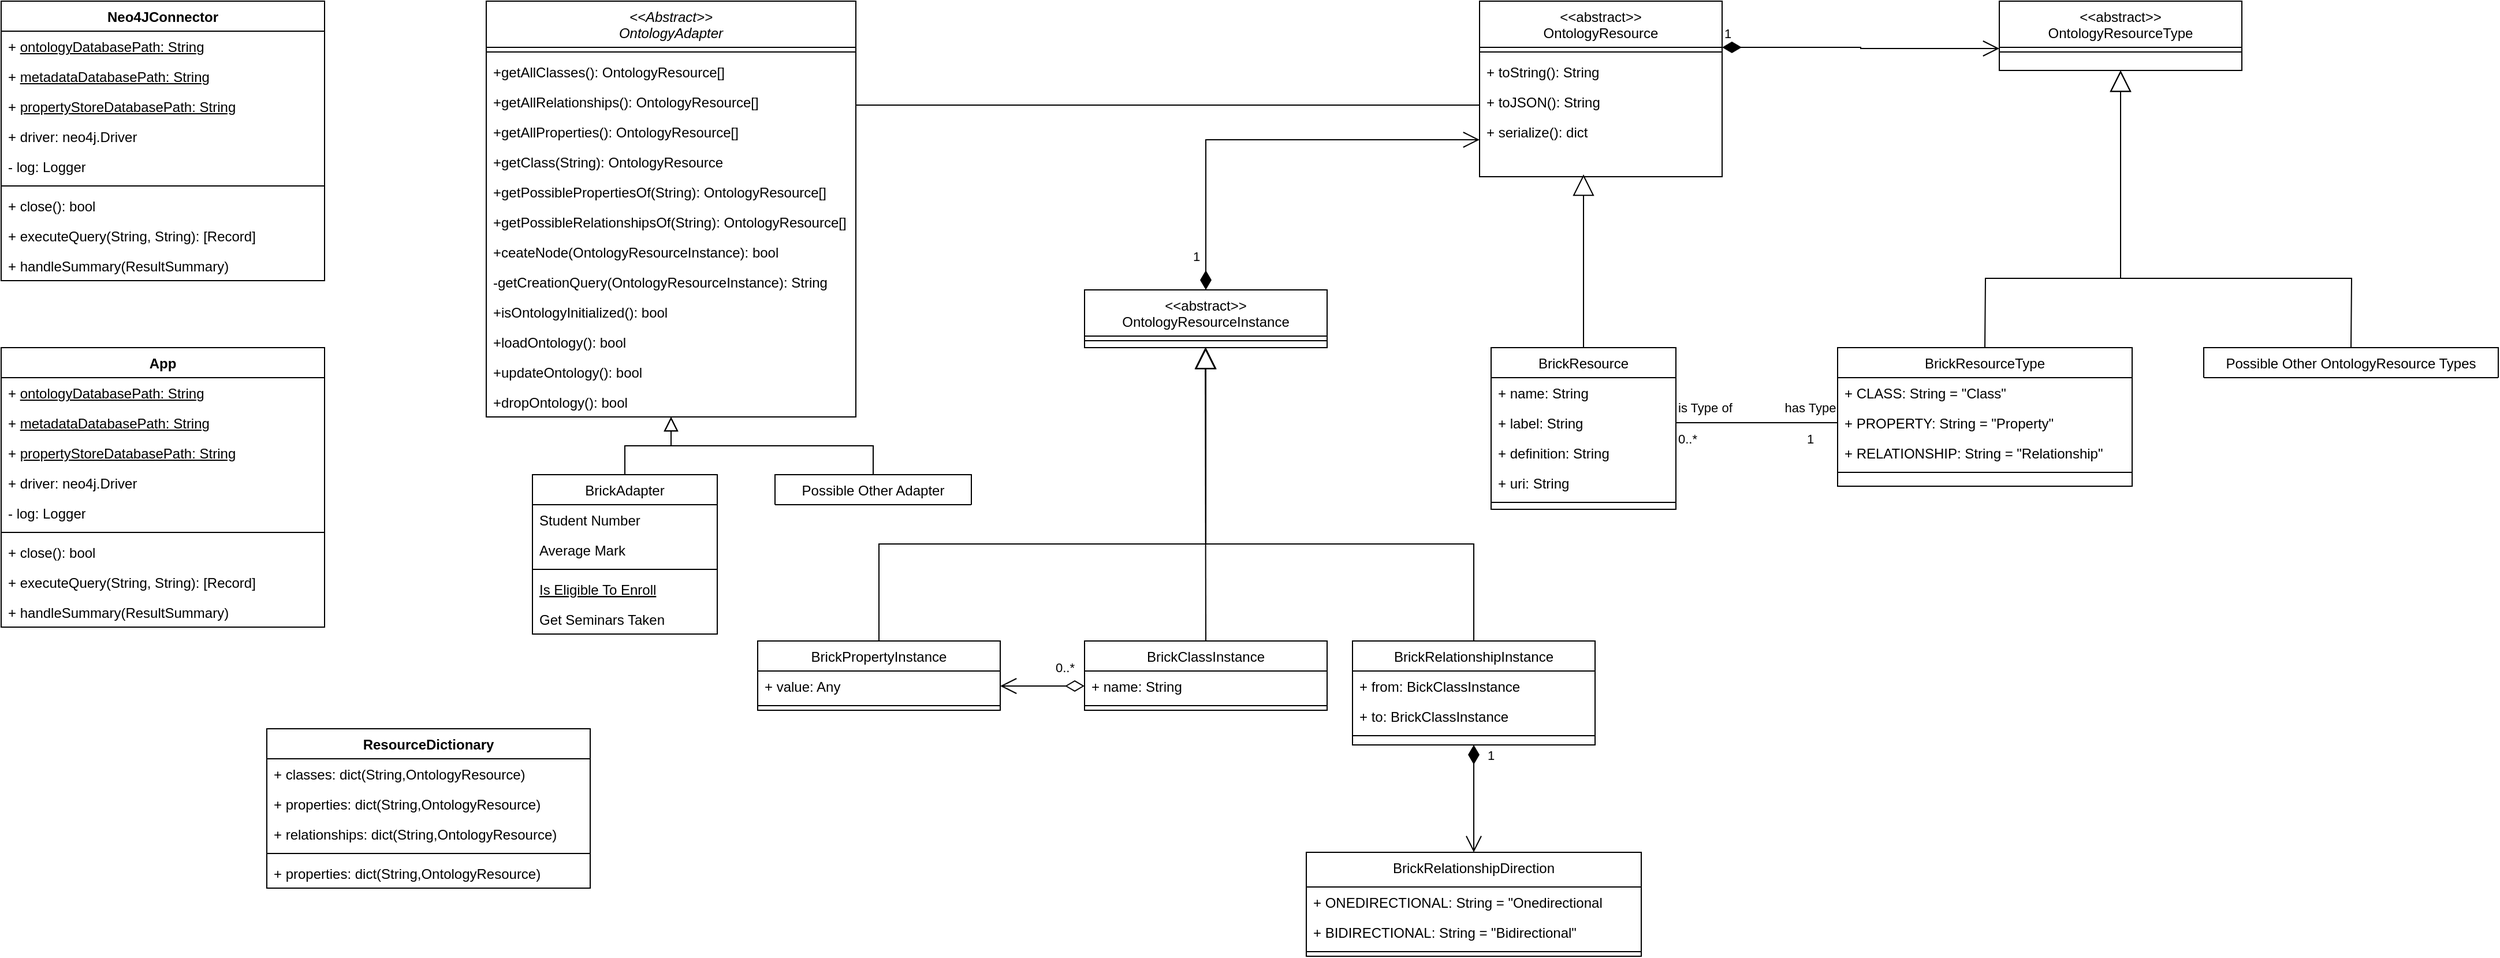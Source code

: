 <mxfile version="22.1.2" type="device">
  <diagram id="C5RBs43oDa-KdzZeNtuy" name="Page-1">
    <mxGraphModel dx="1925" dy="988" grid="1" gridSize="10" guides="1" tooltips="1" connect="1" arrows="1" fold="1" page="1" pageScale="1" pageWidth="827" pageHeight="1169" math="0" shadow="0">
      <root>
        <mxCell id="WIyWlLk6GJQsqaUBKTNV-0" />
        <mxCell id="WIyWlLk6GJQsqaUBKTNV-1" parent="WIyWlLk6GJQsqaUBKTNV-0" />
        <mxCell id="zkfFHV4jXpPFQw0GAbJ--0" value="&lt;&lt;Abstract&gt;&gt;&#xa;OntologyAdapter" style="swimlane;fontStyle=2;align=center;verticalAlign=top;childLayout=stackLayout;horizontal=1;startSize=40;horizontalStack=0;resizeParent=1;resizeLast=0;collapsible=1;marginBottom=0;rounded=0;shadow=0;strokeWidth=1;" parent="WIyWlLk6GJQsqaUBKTNV-1" vertex="1">
          <mxGeometry x="60" y="120" width="320" height="360" as="geometry">
            <mxRectangle x="230" y="140" width="160" height="26" as="alternateBounds" />
          </mxGeometry>
        </mxCell>
        <mxCell id="zkfFHV4jXpPFQw0GAbJ--4" value="" style="line;html=1;strokeWidth=1;align=left;verticalAlign=middle;spacingTop=-1;spacingLeft=3;spacingRight=3;rotatable=0;labelPosition=right;points=[];portConstraint=eastwest;" parent="zkfFHV4jXpPFQw0GAbJ--0" vertex="1">
          <mxGeometry y="40" width="320" height="8" as="geometry" />
        </mxCell>
        <mxCell id="zkfFHV4jXpPFQw0GAbJ--5" value="+getAllClasses(): OntologyResource[]" style="text;align=left;verticalAlign=top;spacingLeft=4;spacingRight=4;overflow=hidden;rotatable=0;points=[[0,0.5],[1,0.5]];portConstraint=eastwest;" parent="zkfFHV4jXpPFQw0GAbJ--0" vertex="1">
          <mxGeometry y="48" width="320" height="26" as="geometry" />
        </mxCell>
        <mxCell id="eUHdqG3hWfpQikXxPPkk-0" value="+getAllRelationships(): OntologyResource[]" style="text;align=left;verticalAlign=top;spacingLeft=4;spacingRight=4;overflow=hidden;rotatable=0;points=[[0,0.5],[1,0.5]];portConstraint=eastwest;" parent="zkfFHV4jXpPFQw0GAbJ--0" vertex="1">
          <mxGeometry y="74" width="320" height="26" as="geometry" />
        </mxCell>
        <mxCell id="eUHdqG3hWfpQikXxPPkk-10" value="+getAllProperties(): OntologyResource[]" style="text;align=left;verticalAlign=top;spacingLeft=4;spacingRight=4;overflow=hidden;rotatable=0;points=[[0,0.5],[1,0.5]];portConstraint=eastwest;" parent="zkfFHV4jXpPFQw0GAbJ--0" vertex="1">
          <mxGeometry y="100" width="320" height="26" as="geometry" />
        </mxCell>
        <mxCell id="eUHdqG3hWfpQikXxPPkk-9" value="+getClass(String): OntologyResource" style="text;align=left;verticalAlign=top;spacingLeft=4;spacingRight=4;overflow=hidden;rotatable=0;points=[[0,0.5],[1,0.5]];portConstraint=eastwest;" parent="zkfFHV4jXpPFQw0GAbJ--0" vertex="1">
          <mxGeometry y="126" width="320" height="26" as="geometry" />
        </mxCell>
        <mxCell id="eUHdqG3hWfpQikXxPPkk-8" value="+getPossiblePropertiesOf(String): OntologyResource[]" style="text;align=left;verticalAlign=top;spacingLeft=4;spacingRight=4;overflow=hidden;rotatable=0;points=[[0,0.5],[1,0.5]];portConstraint=eastwest;" parent="zkfFHV4jXpPFQw0GAbJ--0" vertex="1">
          <mxGeometry y="152" width="320" height="26" as="geometry" />
        </mxCell>
        <mxCell id="eUHdqG3hWfpQikXxPPkk-7" value="+getPossibleRelationshipsOf(String): OntologyResource[]" style="text;align=left;verticalAlign=top;spacingLeft=4;spacingRight=4;overflow=hidden;rotatable=0;points=[[0,0.5],[1,0.5]];portConstraint=eastwest;" parent="zkfFHV4jXpPFQw0GAbJ--0" vertex="1">
          <mxGeometry y="178" width="320" height="26" as="geometry" />
        </mxCell>
        <mxCell id="eUHdqG3hWfpQikXxPPkk-6" value="+ceateNode(OntologyResourceInstance): bool" style="text;align=left;verticalAlign=top;spacingLeft=4;spacingRight=4;overflow=hidden;rotatable=0;points=[[0,0.5],[1,0.5]];portConstraint=eastwest;" parent="zkfFHV4jXpPFQw0GAbJ--0" vertex="1">
          <mxGeometry y="204" width="320" height="26" as="geometry" />
        </mxCell>
        <mxCell id="6yp3RqE8Mh1OXtLgrG4F-37" value="-getCreationQuery(OntologyResourceInstance): String" style="text;align=left;verticalAlign=top;spacingLeft=4;spacingRight=4;overflow=hidden;rotatable=0;points=[[0,0.5],[1,0.5]];portConstraint=eastwest;" parent="zkfFHV4jXpPFQw0GAbJ--0" vertex="1">
          <mxGeometry y="230" width="320" height="26" as="geometry" />
        </mxCell>
        <mxCell id="eUHdqG3hWfpQikXxPPkk-14" value="+isOntologyInitialized(): bool" style="text;align=left;verticalAlign=top;spacingLeft=4;spacingRight=4;overflow=hidden;rotatable=0;points=[[0,0.5],[1,0.5]];portConstraint=eastwest;" parent="zkfFHV4jXpPFQw0GAbJ--0" vertex="1">
          <mxGeometry y="256" width="320" height="26" as="geometry" />
        </mxCell>
        <mxCell id="eUHdqG3hWfpQikXxPPkk-13" value="+loadOntology(): bool" style="text;align=left;verticalAlign=top;spacingLeft=4;spacingRight=4;overflow=hidden;rotatable=0;points=[[0,0.5],[1,0.5]];portConstraint=eastwest;" parent="zkfFHV4jXpPFQw0GAbJ--0" vertex="1">
          <mxGeometry y="282" width="320" height="26" as="geometry" />
        </mxCell>
        <mxCell id="eUHdqG3hWfpQikXxPPkk-12" value="+updateOntology(): bool" style="text;align=left;verticalAlign=top;spacingLeft=4;spacingRight=4;overflow=hidden;rotatable=0;points=[[0,0.5],[1,0.5]];portConstraint=eastwest;" parent="zkfFHV4jXpPFQw0GAbJ--0" vertex="1">
          <mxGeometry y="308" width="320" height="26" as="geometry" />
        </mxCell>
        <mxCell id="eUHdqG3hWfpQikXxPPkk-11" value="+dropOntology(): bool" style="text;align=left;verticalAlign=top;spacingLeft=4;spacingRight=4;overflow=hidden;rotatable=0;points=[[0,0.5],[1,0.5]];portConstraint=eastwest;" parent="zkfFHV4jXpPFQw0GAbJ--0" vertex="1">
          <mxGeometry y="334" width="320" height="26" as="geometry" />
        </mxCell>
        <mxCell id="zkfFHV4jXpPFQw0GAbJ--6" value="BrickAdapter" style="swimlane;fontStyle=0;align=center;verticalAlign=top;childLayout=stackLayout;horizontal=1;startSize=26;horizontalStack=0;resizeParent=1;resizeLast=0;collapsible=1;marginBottom=0;rounded=0;shadow=0;strokeWidth=1;" parent="WIyWlLk6GJQsqaUBKTNV-1" vertex="1">
          <mxGeometry x="100" y="530" width="160" height="138" as="geometry">
            <mxRectangle x="130" y="380" width="160" height="26" as="alternateBounds" />
          </mxGeometry>
        </mxCell>
        <mxCell id="zkfFHV4jXpPFQw0GAbJ--7" value="Student Number" style="text;align=left;verticalAlign=top;spacingLeft=4;spacingRight=4;overflow=hidden;rotatable=0;points=[[0,0.5],[1,0.5]];portConstraint=eastwest;" parent="zkfFHV4jXpPFQw0GAbJ--6" vertex="1">
          <mxGeometry y="26" width="160" height="26" as="geometry" />
        </mxCell>
        <mxCell id="zkfFHV4jXpPFQw0GAbJ--8" value="Average Mark" style="text;align=left;verticalAlign=top;spacingLeft=4;spacingRight=4;overflow=hidden;rotatable=0;points=[[0,0.5],[1,0.5]];portConstraint=eastwest;rounded=0;shadow=0;html=0;" parent="zkfFHV4jXpPFQw0GAbJ--6" vertex="1">
          <mxGeometry y="52" width="160" height="26" as="geometry" />
        </mxCell>
        <mxCell id="zkfFHV4jXpPFQw0GAbJ--9" value="" style="line;html=1;strokeWidth=1;align=left;verticalAlign=middle;spacingTop=-1;spacingLeft=3;spacingRight=3;rotatable=0;labelPosition=right;points=[];portConstraint=eastwest;" parent="zkfFHV4jXpPFQw0GAbJ--6" vertex="1">
          <mxGeometry y="78" width="160" height="8" as="geometry" />
        </mxCell>
        <mxCell id="zkfFHV4jXpPFQw0GAbJ--10" value="Is Eligible To Enroll" style="text;align=left;verticalAlign=top;spacingLeft=4;spacingRight=4;overflow=hidden;rotatable=0;points=[[0,0.5],[1,0.5]];portConstraint=eastwest;fontStyle=4" parent="zkfFHV4jXpPFQw0GAbJ--6" vertex="1">
          <mxGeometry y="86" width="160" height="26" as="geometry" />
        </mxCell>
        <mxCell id="zkfFHV4jXpPFQw0GAbJ--11" value="Get Seminars Taken" style="text;align=left;verticalAlign=top;spacingLeft=4;spacingRight=4;overflow=hidden;rotatable=0;points=[[0,0.5],[1,0.5]];portConstraint=eastwest;" parent="zkfFHV4jXpPFQw0GAbJ--6" vertex="1">
          <mxGeometry y="112" width="160" height="26" as="geometry" />
        </mxCell>
        <mxCell id="zkfFHV4jXpPFQw0GAbJ--12" value="" style="endArrow=block;endSize=10;endFill=0;shadow=0;strokeWidth=1;rounded=0;edgeStyle=elbowEdgeStyle;elbow=vertical;" parent="WIyWlLk6GJQsqaUBKTNV-1" source="zkfFHV4jXpPFQw0GAbJ--6" target="zkfFHV4jXpPFQw0GAbJ--0" edge="1">
          <mxGeometry width="160" relative="1" as="geometry">
            <mxPoint x="200" y="203" as="sourcePoint" />
            <mxPoint x="200" y="203" as="targetPoint" />
          </mxGeometry>
        </mxCell>
        <mxCell id="zkfFHV4jXpPFQw0GAbJ--13" value="Possible Other Adapter" style="swimlane;fontStyle=0;align=center;verticalAlign=top;childLayout=stackLayout;horizontal=1;startSize=26;horizontalStack=0;resizeParent=1;resizeLast=0;collapsible=1;marginBottom=0;rounded=0;shadow=0;strokeWidth=1;" parent="WIyWlLk6GJQsqaUBKTNV-1" vertex="1" collapsed="1">
          <mxGeometry x="310" y="530" width="170" height="26" as="geometry">
            <mxRectangle x="310" y="530" width="160" height="70" as="alternateBounds" />
          </mxGeometry>
        </mxCell>
        <mxCell id="zkfFHV4jXpPFQw0GAbJ--14" value="..." style="text;align=left;verticalAlign=top;spacingLeft=4;spacingRight=4;overflow=hidden;rotatable=0;points=[[0,0.5],[1,0.5]];portConstraint=eastwest;" parent="zkfFHV4jXpPFQw0GAbJ--13" vertex="1">
          <mxGeometry y="26" width="160" height="26" as="geometry" />
        </mxCell>
        <mxCell id="zkfFHV4jXpPFQw0GAbJ--15" value="" style="line;html=1;strokeWidth=1;align=left;verticalAlign=middle;spacingTop=-1;spacingLeft=3;spacingRight=3;rotatable=0;labelPosition=right;points=[];portConstraint=eastwest;" parent="zkfFHV4jXpPFQw0GAbJ--13" vertex="1">
          <mxGeometry y="52" width="160" height="8" as="geometry" />
        </mxCell>
        <mxCell id="zkfFHV4jXpPFQw0GAbJ--16" value="" style="endArrow=block;endSize=10;endFill=0;shadow=0;strokeWidth=1;rounded=0;edgeStyle=elbowEdgeStyle;elbow=vertical;" parent="WIyWlLk6GJQsqaUBKTNV-1" source="zkfFHV4jXpPFQw0GAbJ--13" target="zkfFHV4jXpPFQw0GAbJ--0" edge="1">
          <mxGeometry width="160" relative="1" as="geometry">
            <mxPoint x="210" y="373" as="sourcePoint" />
            <mxPoint x="310" y="271" as="targetPoint" />
          </mxGeometry>
        </mxCell>
        <mxCell id="zkfFHV4jXpPFQw0GAbJ--17" value="&lt;&lt;abstract&gt;&gt;&#xa;OntologyResource" style="swimlane;fontStyle=0;align=center;verticalAlign=top;childLayout=stackLayout;horizontal=1;startSize=40;horizontalStack=0;resizeParent=1;resizeLast=0;collapsible=1;marginBottom=0;rounded=0;shadow=0;strokeWidth=1;" parent="WIyWlLk6GJQsqaUBKTNV-1" vertex="1">
          <mxGeometry x="920" y="120" width="210" height="152" as="geometry">
            <mxRectangle x="550" y="140" width="160" height="26" as="alternateBounds" />
          </mxGeometry>
        </mxCell>
        <mxCell id="zkfFHV4jXpPFQw0GAbJ--23" value="" style="line;html=1;strokeWidth=1;align=left;verticalAlign=middle;spacingTop=-1;spacingLeft=3;spacingRight=3;rotatable=0;labelPosition=right;points=[];portConstraint=eastwest;" parent="zkfFHV4jXpPFQw0GAbJ--17" vertex="1">
          <mxGeometry y="40" width="210" height="8" as="geometry" />
        </mxCell>
        <mxCell id="zkfFHV4jXpPFQw0GAbJ--24" value="+ toString(): String" style="text;align=left;verticalAlign=top;spacingLeft=4;spacingRight=4;overflow=hidden;rotatable=0;points=[[0,0.5],[1,0.5]];portConstraint=eastwest;" parent="zkfFHV4jXpPFQw0GAbJ--17" vertex="1">
          <mxGeometry y="48" width="210" height="26" as="geometry" />
        </mxCell>
        <mxCell id="6yp3RqE8Mh1OXtLgrG4F-1" value="+ toJSON(): String" style="text;align=left;verticalAlign=top;spacingLeft=4;spacingRight=4;overflow=hidden;rotatable=0;points=[[0,0.5],[1,0.5]];portConstraint=eastwest;" parent="zkfFHV4jXpPFQw0GAbJ--17" vertex="1">
          <mxGeometry y="74" width="210" height="26" as="geometry" />
        </mxCell>
        <mxCell id="6yp3RqE8Mh1OXtLgrG4F-0" value="+ serialize(): dict" style="text;align=left;verticalAlign=top;spacingLeft=4;spacingRight=4;overflow=hidden;rotatable=0;points=[[0,0.5],[1,0.5]];portConstraint=eastwest;" parent="zkfFHV4jXpPFQw0GAbJ--17" vertex="1">
          <mxGeometry y="100" width="210" height="26" as="geometry" />
        </mxCell>
        <mxCell id="hAkxUh40yF-SoJuEGD2l-0" value="Neo4JConnector" style="swimlane;fontStyle=1;align=center;verticalAlign=top;childLayout=stackLayout;horizontal=1;startSize=26;horizontalStack=0;resizeParent=1;resizeParentMax=0;resizeLast=0;collapsible=1;marginBottom=0;whiteSpace=wrap;html=1;" parent="WIyWlLk6GJQsqaUBKTNV-1" vertex="1">
          <mxGeometry x="-360" y="120" width="280" height="242" as="geometry" />
        </mxCell>
        <mxCell id="hAkxUh40yF-SoJuEGD2l-5" value="+ &lt;u&gt;ontologyDatabasePath: String&lt;/u&gt;" style="text;strokeColor=none;fillColor=none;align=left;verticalAlign=top;spacingLeft=4;spacingRight=4;overflow=hidden;rotatable=0;points=[[0,0.5],[1,0.5]];portConstraint=eastwest;whiteSpace=wrap;html=1;" parent="hAkxUh40yF-SoJuEGD2l-0" vertex="1">
          <mxGeometry y="26" width="280" height="26" as="geometry" />
        </mxCell>
        <mxCell id="hAkxUh40yF-SoJuEGD2l-1" value="+ &lt;u&gt;metadataDatabasePath: String&lt;/u&gt;" style="text;strokeColor=none;fillColor=none;align=left;verticalAlign=top;spacingLeft=4;spacingRight=4;overflow=hidden;rotatable=0;points=[[0,0.5],[1,0.5]];portConstraint=eastwest;whiteSpace=wrap;html=1;" parent="hAkxUh40yF-SoJuEGD2l-0" vertex="1">
          <mxGeometry y="52" width="280" height="26" as="geometry" />
        </mxCell>
        <mxCell id="hAkxUh40yF-SoJuEGD2l-4" value="+&amp;nbsp;&lt;u style=&quot;border-color: var(--border-color);&quot;&gt;propertyStoreDatabasePath: String&lt;/u&gt;" style="text;strokeColor=none;fillColor=none;align=left;verticalAlign=top;spacingLeft=4;spacingRight=4;overflow=hidden;rotatable=0;points=[[0,0.5],[1,0.5]];portConstraint=eastwest;whiteSpace=wrap;html=1;" parent="hAkxUh40yF-SoJuEGD2l-0" vertex="1">
          <mxGeometry y="78" width="280" height="26" as="geometry" />
        </mxCell>
        <mxCell id="6yp3RqE8Mh1OXtLgrG4F-66" value="+&amp;nbsp;&lt;span style=&quot;border-color: var(--border-color);&quot;&gt;driver: neo4j.Driver&lt;/span&gt;" style="text;strokeColor=none;fillColor=none;align=left;verticalAlign=top;spacingLeft=4;spacingRight=4;overflow=hidden;rotatable=0;points=[[0,0.5],[1,0.5]];portConstraint=eastwest;whiteSpace=wrap;html=1;" parent="hAkxUh40yF-SoJuEGD2l-0" vertex="1">
          <mxGeometry y="104" width="280" height="26" as="geometry" />
        </mxCell>
        <mxCell id="hAkxUh40yF-SoJuEGD2l-6" value="- log: Logger" style="text;strokeColor=none;fillColor=none;align=left;verticalAlign=top;spacingLeft=4;spacingRight=4;overflow=hidden;rotatable=0;points=[[0,0.5],[1,0.5]];portConstraint=eastwest;whiteSpace=wrap;html=1;" parent="hAkxUh40yF-SoJuEGD2l-0" vertex="1">
          <mxGeometry y="130" width="280" height="26" as="geometry" />
        </mxCell>
        <mxCell id="hAkxUh40yF-SoJuEGD2l-2" value="" style="line;strokeWidth=1;fillColor=none;align=left;verticalAlign=middle;spacingTop=-1;spacingLeft=3;spacingRight=3;rotatable=0;labelPosition=right;points=[];portConstraint=eastwest;strokeColor=inherit;" parent="hAkxUh40yF-SoJuEGD2l-0" vertex="1">
          <mxGeometry y="156" width="280" height="8" as="geometry" />
        </mxCell>
        <mxCell id="hAkxUh40yF-SoJuEGD2l-8" value="+ close(): bool" style="text;strokeColor=none;fillColor=none;align=left;verticalAlign=top;spacingLeft=4;spacingRight=4;overflow=hidden;rotatable=0;points=[[0,0.5],[1,0.5]];portConstraint=eastwest;whiteSpace=wrap;html=1;" parent="hAkxUh40yF-SoJuEGD2l-0" vertex="1">
          <mxGeometry y="164" width="280" height="26" as="geometry" />
        </mxCell>
        <mxCell id="hAkxUh40yF-SoJuEGD2l-3" value="+ executeQuery(String, String): [Record]" style="text;strokeColor=none;fillColor=none;align=left;verticalAlign=top;spacingLeft=4;spacingRight=4;overflow=hidden;rotatable=0;points=[[0,0.5],[1,0.5]];portConstraint=eastwest;whiteSpace=wrap;html=1;" parent="hAkxUh40yF-SoJuEGD2l-0" vertex="1">
          <mxGeometry y="190" width="280" height="26" as="geometry" />
        </mxCell>
        <mxCell id="hAkxUh40yF-SoJuEGD2l-7" value="+ handleSummary(ResultSummary)" style="text;strokeColor=none;fillColor=none;align=left;verticalAlign=top;spacingLeft=4;spacingRight=4;overflow=hidden;rotatable=0;points=[[0,0.5],[1,0.5]];portConstraint=eastwest;whiteSpace=wrap;html=1;" parent="hAkxUh40yF-SoJuEGD2l-0" vertex="1">
          <mxGeometry y="216" width="280" height="26" as="geometry" />
        </mxCell>
        <mxCell id="_jFvhQJxwb4VobJyEbfk-0" value="BrickResource" style="swimlane;fontStyle=0;align=center;verticalAlign=top;childLayout=stackLayout;horizontal=1;startSize=26;horizontalStack=0;resizeParent=1;resizeLast=0;collapsible=1;marginBottom=0;rounded=0;shadow=0;strokeWidth=1;" parent="WIyWlLk6GJQsqaUBKTNV-1" vertex="1">
          <mxGeometry x="930" y="420" width="160" height="140" as="geometry">
            <mxRectangle x="550" y="140" width="160" height="26" as="alternateBounds" />
          </mxGeometry>
        </mxCell>
        <mxCell id="_jFvhQJxwb4VobJyEbfk-1" value="+ name: String" style="text;align=left;verticalAlign=top;spacingLeft=4;spacingRight=4;overflow=hidden;rotatable=0;points=[[0,0.5],[1,0.5]];portConstraint=eastwest;" parent="_jFvhQJxwb4VobJyEbfk-0" vertex="1">
          <mxGeometry y="26" width="160" height="26" as="geometry" />
        </mxCell>
        <mxCell id="_jFvhQJxwb4VobJyEbfk-2" value="+ label: String" style="text;align=left;verticalAlign=top;spacingLeft=4;spacingRight=4;overflow=hidden;rotatable=0;points=[[0,0.5],[1,0.5]];portConstraint=eastwest;rounded=0;shadow=0;html=0;" parent="_jFvhQJxwb4VobJyEbfk-0" vertex="1">
          <mxGeometry y="52" width="160" height="26" as="geometry" />
        </mxCell>
        <mxCell id="_jFvhQJxwb4VobJyEbfk-3" value="+ definition: String" style="text;align=left;verticalAlign=top;spacingLeft=4;spacingRight=4;overflow=hidden;rotatable=0;points=[[0,0.5],[1,0.5]];portConstraint=eastwest;rounded=0;shadow=0;html=0;" parent="_jFvhQJxwb4VobJyEbfk-0" vertex="1">
          <mxGeometry y="78" width="160" height="26" as="geometry" />
        </mxCell>
        <mxCell id="6yp3RqE8Mh1OXtLgrG4F-2" value="+ uri: String" style="text;align=left;verticalAlign=top;spacingLeft=4;spacingRight=4;overflow=hidden;rotatable=0;points=[[0,0.5],[1,0.5]];portConstraint=eastwest;rounded=0;shadow=0;html=0;" parent="_jFvhQJxwb4VobJyEbfk-0" vertex="1">
          <mxGeometry y="104" width="160" height="26" as="geometry" />
        </mxCell>
        <mxCell id="_jFvhQJxwb4VobJyEbfk-6" value="" style="line;html=1;strokeWidth=1;align=left;verticalAlign=middle;spacingTop=-1;spacingLeft=3;spacingRight=3;rotatable=0;labelPosition=right;points=[];portConstraint=eastwest;" parent="_jFvhQJxwb4VobJyEbfk-0" vertex="1">
          <mxGeometry y="130" width="160" height="8" as="geometry" />
        </mxCell>
        <mxCell id="_jFvhQJxwb4VobJyEbfk-10" value="" style="endArrow=block;endSize=16;endFill=0;html=1;rounded=0;" parent="WIyWlLk6GJQsqaUBKTNV-1" source="_jFvhQJxwb4VobJyEbfk-0" edge="1">
          <mxGeometry width="160" relative="1" as="geometry">
            <mxPoint x="330" y="570" as="sourcePoint" />
            <mxPoint x="1010" y="270" as="targetPoint" />
          </mxGeometry>
        </mxCell>
        <mxCell id="6yp3RqE8Mh1OXtLgrG4F-4" value="&lt;&lt;abstract&gt;&gt;&#xa;OntologyResourceType" style="swimlane;fontStyle=0;align=center;verticalAlign=top;childLayout=stackLayout;horizontal=1;startSize=40;horizontalStack=0;resizeParent=1;resizeLast=0;collapsible=1;marginBottom=0;rounded=0;shadow=0;strokeWidth=1;" parent="WIyWlLk6GJQsqaUBKTNV-1" vertex="1">
          <mxGeometry x="1370" y="120" width="210" height="60" as="geometry">
            <mxRectangle x="1190" y="170" width="260" height="40" as="alternateBounds" />
          </mxGeometry>
        </mxCell>
        <mxCell id="6yp3RqE8Mh1OXtLgrG4F-6" value="" style="line;html=1;strokeWidth=1;align=left;verticalAlign=middle;spacingTop=-1;spacingLeft=3;spacingRight=3;rotatable=0;labelPosition=right;points=[];portConstraint=eastwest;" parent="6yp3RqE8Mh1OXtLgrG4F-4" vertex="1">
          <mxGeometry y="40" width="210" height="8" as="geometry" />
        </mxCell>
        <mxCell id="6yp3RqE8Mh1OXtLgrG4F-13" value="1" style="endArrow=open;html=1;endSize=12;startArrow=diamondThin;startSize=14;startFill=1;edgeStyle=orthogonalEdgeStyle;align=left;verticalAlign=bottom;rounded=0;" parent="WIyWlLk6GJQsqaUBKTNV-1" edge="1">
          <mxGeometry x="-1" y="3" relative="1" as="geometry">
            <mxPoint x="1130" y="160" as="sourcePoint" />
            <mxPoint x="1370" y="161" as="targetPoint" />
            <Array as="points">
              <mxPoint x="1250" y="161" />
              <mxPoint x="1370" y="160" />
            </Array>
          </mxGeometry>
        </mxCell>
        <mxCell id="6yp3RqE8Mh1OXtLgrG4F-14" value="BrickResourceType" style="swimlane;fontStyle=0;align=center;verticalAlign=top;childLayout=stackLayout;horizontal=1;startSize=26;horizontalStack=0;resizeParent=1;resizeLast=0;collapsible=1;marginBottom=0;rounded=0;shadow=0;strokeWidth=1;" parent="WIyWlLk6GJQsqaUBKTNV-1" vertex="1">
          <mxGeometry x="1230" y="420" width="255" height="120" as="geometry">
            <mxRectangle x="550" y="140" width="160" height="26" as="alternateBounds" />
          </mxGeometry>
        </mxCell>
        <mxCell id="6yp3RqE8Mh1OXtLgrG4F-22" value="+ CLASS: String = &quot;Class&quot;" style="text;align=left;verticalAlign=top;spacingLeft=4;spacingRight=4;overflow=hidden;rotatable=0;points=[[0,0.5],[1,0.5]];portConstraint=eastwest;rounded=0;shadow=0;html=0;" parent="6yp3RqE8Mh1OXtLgrG4F-14" vertex="1">
          <mxGeometry y="26" width="255" height="26" as="geometry" />
        </mxCell>
        <mxCell id="6yp3RqE8Mh1OXtLgrG4F-21" value="+ PROPERTY: String = &quot;Property&quot;" style="text;align=left;verticalAlign=top;spacingLeft=4;spacingRight=4;overflow=hidden;rotatable=0;points=[[0,0.5],[1,0.5]];portConstraint=eastwest;rounded=0;shadow=0;html=0;" parent="6yp3RqE8Mh1OXtLgrG4F-14" vertex="1">
          <mxGeometry y="52" width="255" height="26" as="geometry" />
        </mxCell>
        <mxCell id="6yp3RqE8Mh1OXtLgrG4F-18" value="+ RELATIONSHIP: String = &quot;Relationship&quot;" style="text;align=left;verticalAlign=top;spacingLeft=4;spacingRight=4;overflow=hidden;rotatable=0;points=[[0,0.5],[1,0.5]];portConstraint=eastwest;rounded=0;shadow=0;html=0;" parent="6yp3RqE8Mh1OXtLgrG4F-14" vertex="1">
          <mxGeometry y="78" width="255" height="26" as="geometry" />
        </mxCell>
        <mxCell id="6yp3RqE8Mh1OXtLgrG4F-19" value="" style="line;html=1;strokeWidth=1;align=left;verticalAlign=middle;spacingTop=-1;spacingLeft=3;spacingRight=3;rotatable=0;labelPosition=right;points=[];portConstraint=eastwest;" parent="6yp3RqE8Mh1OXtLgrG4F-14" vertex="1">
          <mxGeometry y="104" width="255" height="8" as="geometry" />
        </mxCell>
        <mxCell id="6yp3RqE8Mh1OXtLgrG4F-20" value="" style="endArrow=block;endSize=16;endFill=0;html=1;rounded=0;entryX=0.5;entryY=1;entryDx=0;entryDy=0;exitX=0.5;exitY=0;exitDx=0;exitDy=0;" parent="WIyWlLk6GJQsqaUBKTNV-1" source="6yp3RqE8Mh1OXtLgrG4F-14" target="6yp3RqE8Mh1OXtLgrG4F-4" edge="1">
          <mxGeometry width="160" relative="1" as="geometry">
            <mxPoint x="1080" y="510" as="sourcePoint" />
            <mxPoint x="1080" y="280" as="targetPoint" />
            <Array as="points">
              <mxPoint x="1358" y="360" />
              <mxPoint x="1475" y="360" />
            </Array>
          </mxGeometry>
        </mxCell>
        <mxCell id="6yp3RqE8Mh1OXtLgrG4F-23" value="Possible Other OntologyResource Types" style="swimlane;fontStyle=0;align=center;verticalAlign=top;childLayout=stackLayout;horizontal=1;startSize=26;horizontalStack=0;resizeParent=1;resizeLast=0;collapsible=1;marginBottom=0;rounded=0;shadow=0;strokeWidth=1;" parent="WIyWlLk6GJQsqaUBKTNV-1" vertex="1" collapsed="1">
          <mxGeometry x="1547" y="420" width="255" height="26" as="geometry">
            <mxRectangle x="1265" y="600" width="255" height="40" as="alternateBounds" />
          </mxGeometry>
        </mxCell>
        <mxCell id="6yp3RqE8Mh1OXtLgrG4F-27" value="" style="line;html=1;strokeWidth=1;align=left;verticalAlign=middle;spacingTop=-1;spacingLeft=3;spacingRight=3;rotatable=0;labelPosition=right;points=[];portConstraint=eastwest;" parent="6yp3RqE8Mh1OXtLgrG4F-23" vertex="1">
          <mxGeometry y="26" width="255" height="8" as="geometry" />
        </mxCell>
        <mxCell id="6yp3RqE8Mh1OXtLgrG4F-28" value="" style="endArrow=block;endSize=16;endFill=0;html=1;rounded=0;exitX=0.5;exitY=0;exitDx=0;exitDy=0;" parent="WIyWlLk6GJQsqaUBKTNV-1" source="6yp3RqE8Mh1OXtLgrG4F-23" edge="1">
          <mxGeometry width="160" relative="1" as="geometry">
            <mxPoint x="1652.5" y="420" as="sourcePoint" />
            <mxPoint x="1475" y="180" as="targetPoint" />
            <Array as="points">
              <mxPoint x="1675" y="360" />
              <mxPoint x="1475" y="360" />
            </Array>
          </mxGeometry>
        </mxCell>
        <mxCell id="6yp3RqE8Mh1OXtLgrG4F-29" value="" style="endArrow=none;html=1;edgeStyle=orthogonalEdgeStyle;rounded=0;exitX=1;exitY=0.5;exitDx=0;exitDy=0;entryX=0;entryY=0.5;entryDx=0;entryDy=0;" parent="WIyWlLk6GJQsqaUBKTNV-1" source="_jFvhQJxwb4VobJyEbfk-2" target="6yp3RqE8Mh1OXtLgrG4F-21" edge="1">
          <mxGeometry relative="1" as="geometry">
            <mxPoint x="1200" y="636" as="sourcePoint" />
            <mxPoint x="1180" y="503" as="targetPoint" />
          </mxGeometry>
        </mxCell>
        <mxCell id="6yp3RqE8Mh1OXtLgrG4F-31" value="has Type&lt;br&gt;&lt;br&gt;1" style="edgeLabel;resizable=0;html=1;align=center;verticalAlign=bottom;labelBackgroundColor=none;" parent="6yp3RqE8Mh1OXtLgrG4F-29" connectable="0" vertex="1">
          <mxGeometry x="1" relative="1" as="geometry">
            <mxPoint x="-24" y="22" as="offset" />
          </mxGeometry>
        </mxCell>
        <mxCell id="6yp3RqE8Mh1OXtLgrG4F-30" value="is Type of&lt;br&gt;&lt;br&gt;0..*" style="edgeLabel;resizable=0;html=1;align=left;verticalAlign=bottom;labelBackgroundColor=none;" parent="6yp3RqE8Mh1OXtLgrG4F-29" connectable="0" vertex="1">
          <mxGeometry x="-1" relative="1" as="geometry">
            <mxPoint y="22" as="offset" />
          </mxGeometry>
        </mxCell>
        <mxCell id="6yp3RqE8Mh1OXtLgrG4F-32" value="&lt;&lt;abstract&gt;&gt;&#xa;OntologyResourceInstance" style="swimlane;fontStyle=0;align=center;verticalAlign=top;childLayout=stackLayout;horizontal=1;startSize=40;horizontalStack=0;resizeParent=1;resizeLast=0;collapsible=1;marginBottom=0;rounded=0;shadow=0;strokeWidth=1;" parent="WIyWlLk6GJQsqaUBKTNV-1" vertex="1">
          <mxGeometry x="578" y="370" width="210" height="50" as="geometry">
            <mxRectangle x="550" y="140" width="160" height="26" as="alternateBounds" />
          </mxGeometry>
        </mxCell>
        <mxCell id="6yp3RqE8Mh1OXtLgrG4F-33" value="" style="line;html=1;strokeWidth=1;align=left;verticalAlign=middle;spacingTop=-1;spacingLeft=3;spacingRight=3;rotatable=0;labelPosition=right;points=[];portConstraint=eastwest;" parent="6yp3RqE8Mh1OXtLgrG4F-32" vertex="1">
          <mxGeometry y="40" width="210" height="8" as="geometry" />
        </mxCell>
        <mxCell id="6yp3RqE8Mh1OXtLgrG4F-40" value="BrickRelationshipInstance" style="swimlane;fontStyle=0;align=center;verticalAlign=top;childLayout=stackLayout;horizontal=1;startSize=26;horizontalStack=0;resizeParent=1;resizeLast=0;collapsible=1;marginBottom=0;rounded=0;shadow=0;strokeWidth=1;" parent="WIyWlLk6GJQsqaUBKTNV-1" vertex="1">
          <mxGeometry x="810" y="674" width="210" height="90" as="geometry">
            <mxRectangle x="550" y="140" width="160" height="26" as="alternateBounds" />
          </mxGeometry>
        </mxCell>
        <mxCell id="6yp3RqE8Mh1OXtLgrG4F-50" value="+ from: BickClassInstance" style="text;strokeColor=none;fillColor=none;align=left;verticalAlign=top;spacingLeft=4;spacingRight=4;overflow=hidden;rotatable=0;points=[[0,0.5],[1,0.5]];portConstraint=eastwest;whiteSpace=wrap;html=1;" parent="6yp3RqE8Mh1OXtLgrG4F-40" vertex="1">
          <mxGeometry y="26" width="210" height="26" as="geometry" />
        </mxCell>
        <mxCell id="6yp3RqE8Mh1OXtLgrG4F-49" value="+ to: BrickClassInstance" style="text;strokeColor=none;fillColor=none;align=left;verticalAlign=top;spacingLeft=4;spacingRight=4;overflow=hidden;rotatable=0;points=[[0,0.5],[1,0.5]];portConstraint=eastwest;whiteSpace=wrap;html=1;" parent="6yp3RqE8Mh1OXtLgrG4F-40" vertex="1">
          <mxGeometry y="52" width="210" height="26" as="geometry" />
        </mxCell>
        <mxCell id="6yp3RqE8Mh1OXtLgrG4F-41" value="" style="line;html=1;strokeWidth=1;align=left;verticalAlign=middle;spacingTop=-1;spacingLeft=3;spacingRight=3;rotatable=0;labelPosition=right;points=[];portConstraint=eastwest;" parent="6yp3RqE8Mh1OXtLgrG4F-40" vertex="1">
          <mxGeometry y="78" width="210" height="8" as="geometry" />
        </mxCell>
        <mxCell id="6yp3RqE8Mh1OXtLgrG4F-42" value="BrickPropertyInstance" style="swimlane;fontStyle=0;align=center;verticalAlign=top;childLayout=stackLayout;horizontal=1;startSize=26;horizontalStack=0;resizeParent=1;resizeLast=0;collapsible=1;marginBottom=0;rounded=0;shadow=0;strokeWidth=1;" parent="WIyWlLk6GJQsqaUBKTNV-1" vertex="1">
          <mxGeometry x="295" y="674" width="210" height="60" as="geometry">
            <mxRectangle x="550" y="140" width="160" height="26" as="alternateBounds" />
          </mxGeometry>
        </mxCell>
        <mxCell id="6yp3RqE8Mh1OXtLgrG4F-46" value="+ value: Any" style="text;strokeColor=none;fillColor=none;align=left;verticalAlign=top;spacingLeft=4;spacingRight=4;overflow=hidden;rotatable=0;points=[[0,0.5],[1,0.5]];portConstraint=eastwest;whiteSpace=wrap;html=1;" parent="6yp3RqE8Mh1OXtLgrG4F-42" vertex="1">
          <mxGeometry y="26" width="210" height="26" as="geometry" />
        </mxCell>
        <mxCell id="6yp3RqE8Mh1OXtLgrG4F-43" value="" style="line;html=1;strokeWidth=1;align=left;verticalAlign=middle;spacingTop=-1;spacingLeft=3;spacingRight=3;rotatable=0;labelPosition=right;points=[];portConstraint=eastwest;" parent="6yp3RqE8Mh1OXtLgrG4F-42" vertex="1">
          <mxGeometry y="52" width="210" height="8" as="geometry" />
        </mxCell>
        <mxCell id="6yp3RqE8Mh1OXtLgrG4F-44" value="BrickClassInstance" style="swimlane;fontStyle=0;align=center;verticalAlign=top;childLayout=stackLayout;horizontal=1;startSize=26;horizontalStack=0;resizeParent=1;resizeLast=0;collapsible=1;marginBottom=0;rounded=0;shadow=0;strokeWidth=1;" parent="WIyWlLk6GJQsqaUBKTNV-1" vertex="1">
          <mxGeometry x="578" y="674" width="210" height="60" as="geometry">
            <mxRectangle x="550" y="140" width="160" height="26" as="alternateBounds" />
          </mxGeometry>
        </mxCell>
        <mxCell id="6yp3RqE8Mh1OXtLgrG4F-47" value="+ name: String" style="text;strokeColor=none;fillColor=none;align=left;verticalAlign=top;spacingLeft=4;spacingRight=4;overflow=hidden;rotatable=0;points=[[0,0.5],[1,0.5]];portConstraint=eastwest;whiteSpace=wrap;html=1;" parent="6yp3RqE8Mh1OXtLgrG4F-44" vertex="1">
          <mxGeometry y="26" width="210" height="26" as="geometry" />
        </mxCell>
        <mxCell id="6yp3RqE8Mh1OXtLgrG4F-45" value="" style="line;html=1;strokeWidth=1;align=left;verticalAlign=middle;spacingTop=-1;spacingLeft=3;spacingRight=3;rotatable=0;labelPosition=right;points=[];portConstraint=eastwest;" parent="6yp3RqE8Mh1OXtLgrG4F-44" vertex="1">
          <mxGeometry y="52" width="210" height="8" as="geometry" />
        </mxCell>
        <mxCell id="6yp3RqE8Mh1OXtLgrG4F-51" value="BrickRelationshipDirection" style="swimlane;fontStyle=0;align=center;verticalAlign=top;childLayout=stackLayout;horizontal=1;startSize=30;horizontalStack=0;resizeParent=1;resizeLast=0;collapsible=1;marginBottom=0;rounded=0;shadow=0;strokeWidth=1;" parent="WIyWlLk6GJQsqaUBKTNV-1" vertex="1">
          <mxGeometry x="770" y="857" width="290" height="90" as="geometry">
            <mxRectangle x="550" y="140" width="160" height="26" as="alternateBounds" />
          </mxGeometry>
        </mxCell>
        <mxCell id="6yp3RqE8Mh1OXtLgrG4F-52" value="+ ONEDIRECTIONAL: String = &quot;Onedirectional" style="text;strokeColor=none;fillColor=none;align=left;verticalAlign=top;spacingLeft=4;spacingRight=4;overflow=hidden;rotatable=0;points=[[0,0.5],[1,0.5]];portConstraint=eastwest;whiteSpace=wrap;html=1;" parent="6yp3RqE8Mh1OXtLgrG4F-51" vertex="1">
          <mxGeometry y="30" width="290" height="26" as="geometry" />
        </mxCell>
        <mxCell id="6yp3RqE8Mh1OXtLgrG4F-53" value="+ BIDIRECTIONAL: String = &quot;Bidirectional&quot;" style="text;strokeColor=none;fillColor=none;align=left;verticalAlign=top;spacingLeft=4;spacingRight=4;overflow=hidden;rotatable=0;points=[[0,0.5],[1,0.5]];portConstraint=eastwest;whiteSpace=wrap;html=1;" parent="6yp3RqE8Mh1OXtLgrG4F-51" vertex="1">
          <mxGeometry y="56" width="290" height="26" as="geometry" />
        </mxCell>
        <mxCell id="6yp3RqE8Mh1OXtLgrG4F-54" value="" style="line;html=1;strokeWidth=1;align=left;verticalAlign=middle;spacingTop=-1;spacingLeft=3;spacingRight=3;rotatable=0;labelPosition=right;points=[];portConstraint=eastwest;" parent="6yp3RqE8Mh1OXtLgrG4F-51" vertex="1">
          <mxGeometry y="82" width="290" height="8" as="geometry" />
        </mxCell>
        <mxCell id="6yp3RqE8Mh1OXtLgrG4F-56" value="" style="endArrow=block;endSize=16;endFill=0;html=1;rounded=0;exitX=0.5;exitY=0;exitDx=0;exitDy=0;" parent="WIyWlLk6GJQsqaUBKTNV-1" source="6yp3RqE8Mh1OXtLgrG4F-42" edge="1">
          <mxGeometry width="160" relative="1" as="geometry">
            <mxPoint x="460" y="660" as="sourcePoint" />
            <mxPoint x="683" y="420" as="targetPoint" />
            <Array as="points">
              <mxPoint x="400" y="590" />
              <mxPoint x="683" y="590" />
            </Array>
          </mxGeometry>
        </mxCell>
        <mxCell id="6yp3RqE8Mh1OXtLgrG4F-57" value="" style="endArrow=block;endSize=16;endFill=0;html=1;rounded=0;exitX=0.5;exitY=0;exitDx=0;exitDy=0;" parent="WIyWlLk6GJQsqaUBKTNV-1" source="6yp3RqE8Mh1OXtLgrG4F-40" edge="1">
          <mxGeometry width="160" relative="1" as="geometry">
            <mxPoint x="883" y="670" as="sourcePoint" />
            <mxPoint x="683" y="420" as="targetPoint" />
            <Array as="points">
              <mxPoint x="915" y="590" />
              <mxPoint x="683" y="590" />
            </Array>
          </mxGeometry>
        </mxCell>
        <mxCell id="6yp3RqE8Mh1OXtLgrG4F-58" value="" style="endArrow=block;endSize=16;endFill=0;html=1;rounded=0;exitX=0.5;exitY=0;exitDx=0;exitDy=0;" parent="WIyWlLk6GJQsqaUBKTNV-1" source="6yp3RqE8Mh1OXtLgrG4F-44" edge="1">
          <mxGeometry width="160" relative="1" as="geometry">
            <mxPoint x="683" y="670" as="sourcePoint" />
            <mxPoint x="682.5" y="420" as="targetPoint" />
          </mxGeometry>
        </mxCell>
        <mxCell id="6yp3RqE8Mh1OXtLgrG4F-59" value="1" style="endArrow=open;html=1;endSize=12;startArrow=diamondThin;startSize=14;startFill=1;edgeStyle=orthogonalEdgeStyle;align=left;verticalAlign=bottom;rounded=0;exitX=0.5;exitY=1;exitDx=0;exitDy=0;" parent="WIyWlLk6GJQsqaUBKTNV-1" source="6yp3RqE8Mh1OXtLgrG4F-40" target="6yp3RqE8Mh1OXtLgrG4F-51" edge="1">
          <mxGeometry x="-0.625" y="10" relative="1" as="geometry">
            <mxPoint x="920" y="810" as="sourcePoint" />
            <mxPoint x="710" y="900" as="targetPoint" />
            <mxPoint as="offset" />
          </mxGeometry>
        </mxCell>
        <mxCell id="6yp3RqE8Mh1OXtLgrG4F-60" value="0..*" style="endArrow=open;html=1;endSize=12;startArrow=diamondThin;startSize=14;startFill=0;edgeStyle=orthogonalEdgeStyle;align=left;verticalAlign=bottom;rounded=0;exitX=0;exitY=0.5;exitDx=0;exitDy=0;entryX=1;entryY=0.5;entryDx=0;entryDy=0;" parent="WIyWlLk6GJQsqaUBKTNV-1" source="6yp3RqE8Mh1OXtLgrG4F-47" target="6yp3RqE8Mh1OXtLgrG4F-46" edge="1">
          <mxGeometry x="-0.253" y="-7" relative="1" as="geometry">
            <mxPoint x="548" y="717" as="sourcePoint" />
            <mxPoint x="510" y="717" as="targetPoint" />
            <mxPoint as="offset" />
          </mxGeometry>
        </mxCell>
        <mxCell id="6yp3RqE8Mh1OXtLgrG4F-62" value="1" style="endArrow=open;html=1;endSize=12;startArrow=diamondThin;startSize=14;startFill=1;edgeStyle=orthogonalEdgeStyle;align=left;verticalAlign=bottom;rounded=0;exitX=0.5;exitY=0;exitDx=0;exitDy=0;" parent="WIyWlLk6GJQsqaUBKTNV-1" source="6yp3RqE8Mh1OXtLgrG4F-32" edge="1">
          <mxGeometry x="-0.889" y="13" relative="1" as="geometry">
            <mxPoint x="660" y="610" as="sourcePoint" />
            <mxPoint x="920" y="240" as="targetPoint" />
            <Array as="points">
              <mxPoint x="683" y="240" />
              <mxPoint x="920" y="240" />
            </Array>
            <mxPoint as="offset" />
          </mxGeometry>
        </mxCell>
        <mxCell id="6yp3RqE8Mh1OXtLgrG4F-63" value="" style="endArrow=none;html=1;edgeStyle=orthogonalEdgeStyle;rounded=0;entryX=0;entryY=0.5;entryDx=0;entryDy=0;" parent="WIyWlLk6GJQsqaUBKTNV-1" target="zkfFHV4jXpPFQw0GAbJ--24" edge="1">
          <mxGeometry relative="1" as="geometry">
            <mxPoint x="380" y="210" as="sourcePoint" />
            <mxPoint x="670" y="210" as="targetPoint" />
            <Array as="points">
              <mxPoint x="380" y="210" />
              <mxPoint x="920" y="210" />
            </Array>
          </mxGeometry>
        </mxCell>
        <mxCell id="6yp3RqE8Mh1OXtLgrG4F-67" value="App" style="swimlane;fontStyle=1;align=center;verticalAlign=top;childLayout=stackLayout;horizontal=1;startSize=26;horizontalStack=0;resizeParent=1;resizeParentMax=0;resizeLast=0;collapsible=1;marginBottom=0;whiteSpace=wrap;html=1;" parent="WIyWlLk6GJQsqaUBKTNV-1" vertex="1">
          <mxGeometry x="-360" y="420" width="280" height="242" as="geometry" />
        </mxCell>
        <mxCell id="6yp3RqE8Mh1OXtLgrG4F-68" value="+ &lt;u&gt;ontologyDatabasePath: String&lt;/u&gt;" style="text;strokeColor=none;fillColor=none;align=left;verticalAlign=top;spacingLeft=4;spacingRight=4;overflow=hidden;rotatable=0;points=[[0,0.5],[1,0.5]];portConstraint=eastwest;whiteSpace=wrap;html=1;" parent="6yp3RqE8Mh1OXtLgrG4F-67" vertex="1">
          <mxGeometry y="26" width="280" height="26" as="geometry" />
        </mxCell>
        <mxCell id="6yp3RqE8Mh1OXtLgrG4F-69" value="+ &lt;u&gt;metadataDatabasePath: String&lt;/u&gt;" style="text;strokeColor=none;fillColor=none;align=left;verticalAlign=top;spacingLeft=4;spacingRight=4;overflow=hidden;rotatable=0;points=[[0,0.5],[1,0.5]];portConstraint=eastwest;whiteSpace=wrap;html=1;" parent="6yp3RqE8Mh1OXtLgrG4F-67" vertex="1">
          <mxGeometry y="52" width="280" height="26" as="geometry" />
        </mxCell>
        <mxCell id="6yp3RqE8Mh1OXtLgrG4F-70" value="+&amp;nbsp;&lt;u style=&quot;border-color: var(--border-color);&quot;&gt;propertyStoreDatabasePath: String&lt;/u&gt;" style="text;strokeColor=none;fillColor=none;align=left;verticalAlign=top;spacingLeft=4;spacingRight=4;overflow=hidden;rotatable=0;points=[[0,0.5],[1,0.5]];portConstraint=eastwest;whiteSpace=wrap;html=1;" parent="6yp3RqE8Mh1OXtLgrG4F-67" vertex="1">
          <mxGeometry y="78" width="280" height="26" as="geometry" />
        </mxCell>
        <mxCell id="6yp3RqE8Mh1OXtLgrG4F-71" value="+&amp;nbsp;&lt;span style=&quot;border-color: var(--border-color);&quot;&gt;driver: neo4j.Driver&lt;/span&gt;" style="text;strokeColor=none;fillColor=none;align=left;verticalAlign=top;spacingLeft=4;spacingRight=4;overflow=hidden;rotatable=0;points=[[0,0.5],[1,0.5]];portConstraint=eastwest;whiteSpace=wrap;html=1;" parent="6yp3RqE8Mh1OXtLgrG4F-67" vertex="1">
          <mxGeometry y="104" width="280" height="26" as="geometry" />
        </mxCell>
        <mxCell id="6yp3RqE8Mh1OXtLgrG4F-72" value="- log: Logger" style="text;strokeColor=none;fillColor=none;align=left;verticalAlign=top;spacingLeft=4;spacingRight=4;overflow=hidden;rotatable=0;points=[[0,0.5],[1,0.5]];portConstraint=eastwest;whiteSpace=wrap;html=1;" parent="6yp3RqE8Mh1OXtLgrG4F-67" vertex="1">
          <mxGeometry y="130" width="280" height="26" as="geometry" />
        </mxCell>
        <mxCell id="6yp3RqE8Mh1OXtLgrG4F-73" value="" style="line;strokeWidth=1;fillColor=none;align=left;verticalAlign=middle;spacingTop=-1;spacingLeft=3;spacingRight=3;rotatable=0;labelPosition=right;points=[];portConstraint=eastwest;strokeColor=inherit;" parent="6yp3RqE8Mh1OXtLgrG4F-67" vertex="1">
          <mxGeometry y="156" width="280" height="8" as="geometry" />
        </mxCell>
        <mxCell id="6yp3RqE8Mh1OXtLgrG4F-74" value="+ close(): bool" style="text;strokeColor=none;fillColor=none;align=left;verticalAlign=top;spacingLeft=4;spacingRight=4;overflow=hidden;rotatable=0;points=[[0,0.5],[1,0.5]];portConstraint=eastwest;whiteSpace=wrap;html=1;" parent="6yp3RqE8Mh1OXtLgrG4F-67" vertex="1">
          <mxGeometry y="164" width="280" height="26" as="geometry" />
        </mxCell>
        <mxCell id="6yp3RqE8Mh1OXtLgrG4F-75" value="+ executeQuery(String, String): [Record]" style="text;strokeColor=none;fillColor=none;align=left;verticalAlign=top;spacingLeft=4;spacingRight=4;overflow=hidden;rotatable=0;points=[[0,0.5],[1,0.5]];portConstraint=eastwest;whiteSpace=wrap;html=1;" parent="6yp3RqE8Mh1OXtLgrG4F-67" vertex="1">
          <mxGeometry y="190" width="280" height="26" as="geometry" />
        </mxCell>
        <mxCell id="6yp3RqE8Mh1OXtLgrG4F-76" value="+ handleSummary(ResultSummary)" style="text;strokeColor=none;fillColor=none;align=left;verticalAlign=top;spacingLeft=4;spacingRight=4;overflow=hidden;rotatable=0;points=[[0,0.5],[1,0.5]];portConstraint=eastwest;whiteSpace=wrap;html=1;" parent="6yp3RqE8Mh1OXtLgrG4F-67" vertex="1">
          <mxGeometry y="216" width="280" height="26" as="geometry" />
        </mxCell>
        <mxCell id="6yp3RqE8Mh1OXtLgrG4F-77" value="ResourceDictionary" style="swimlane;fontStyle=1;align=center;verticalAlign=top;childLayout=stackLayout;horizontal=1;startSize=26;horizontalStack=0;resizeParent=1;resizeParentMax=0;resizeLast=0;collapsible=1;marginBottom=0;whiteSpace=wrap;html=1;" parent="WIyWlLk6GJQsqaUBKTNV-1" vertex="1">
          <mxGeometry x="-130" y="750" width="280" height="138" as="geometry" />
        </mxCell>
        <mxCell id="6yp3RqE8Mh1OXtLgrG4F-88" value="+ classes: dict(String,OntologyResource)" style="text;strokeColor=none;fillColor=none;align=left;verticalAlign=top;spacingLeft=4;spacingRight=4;overflow=hidden;rotatable=0;points=[[0,0.5],[1,0.5]];portConstraint=eastwest;whiteSpace=wrap;html=1;" parent="6yp3RqE8Mh1OXtLgrG4F-77" vertex="1">
          <mxGeometry y="26" width="280" height="26" as="geometry" />
        </mxCell>
        <mxCell id="6yp3RqE8Mh1OXtLgrG4F-87" value="+ properties: dict(String,OntologyResource)" style="text;strokeColor=none;fillColor=none;align=left;verticalAlign=top;spacingLeft=4;spacingRight=4;overflow=hidden;rotatable=0;points=[[0,0.5],[1,0.5]];portConstraint=eastwest;whiteSpace=wrap;html=1;" parent="6yp3RqE8Mh1OXtLgrG4F-77" vertex="1">
          <mxGeometry y="52" width="280" height="26" as="geometry" />
        </mxCell>
        <mxCell id="6yp3RqE8Mh1OXtLgrG4F-78" value="+ relationships: dict(String,OntologyResource)" style="text;strokeColor=none;fillColor=none;align=left;verticalAlign=top;spacingLeft=4;spacingRight=4;overflow=hidden;rotatable=0;points=[[0,0.5],[1,0.5]];portConstraint=eastwest;whiteSpace=wrap;html=1;" parent="6yp3RqE8Mh1OXtLgrG4F-77" vertex="1">
          <mxGeometry y="78" width="280" height="26" as="geometry" />
        </mxCell>
        <mxCell id="6yp3RqE8Mh1OXtLgrG4F-83" value="" style="line;strokeWidth=1;fillColor=none;align=left;verticalAlign=middle;spacingTop=-1;spacingLeft=3;spacingRight=3;rotatable=0;labelPosition=right;points=[];portConstraint=eastwest;strokeColor=inherit;" parent="6yp3RqE8Mh1OXtLgrG4F-77" vertex="1">
          <mxGeometry y="104" width="280" height="8" as="geometry" />
        </mxCell>
        <mxCell id="Zv8hRnu8_Yb4GzjzJ9rN-0" value="+ properties: dict(String,OntologyResource)" style="text;strokeColor=none;fillColor=none;align=left;verticalAlign=top;spacingLeft=4;spacingRight=4;overflow=hidden;rotatable=0;points=[[0,0.5],[1,0.5]];portConstraint=eastwest;whiteSpace=wrap;html=1;" vertex="1" parent="6yp3RqE8Mh1OXtLgrG4F-77">
          <mxGeometry y="112" width="280" height="26" as="geometry" />
        </mxCell>
      </root>
    </mxGraphModel>
  </diagram>
</mxfile>
